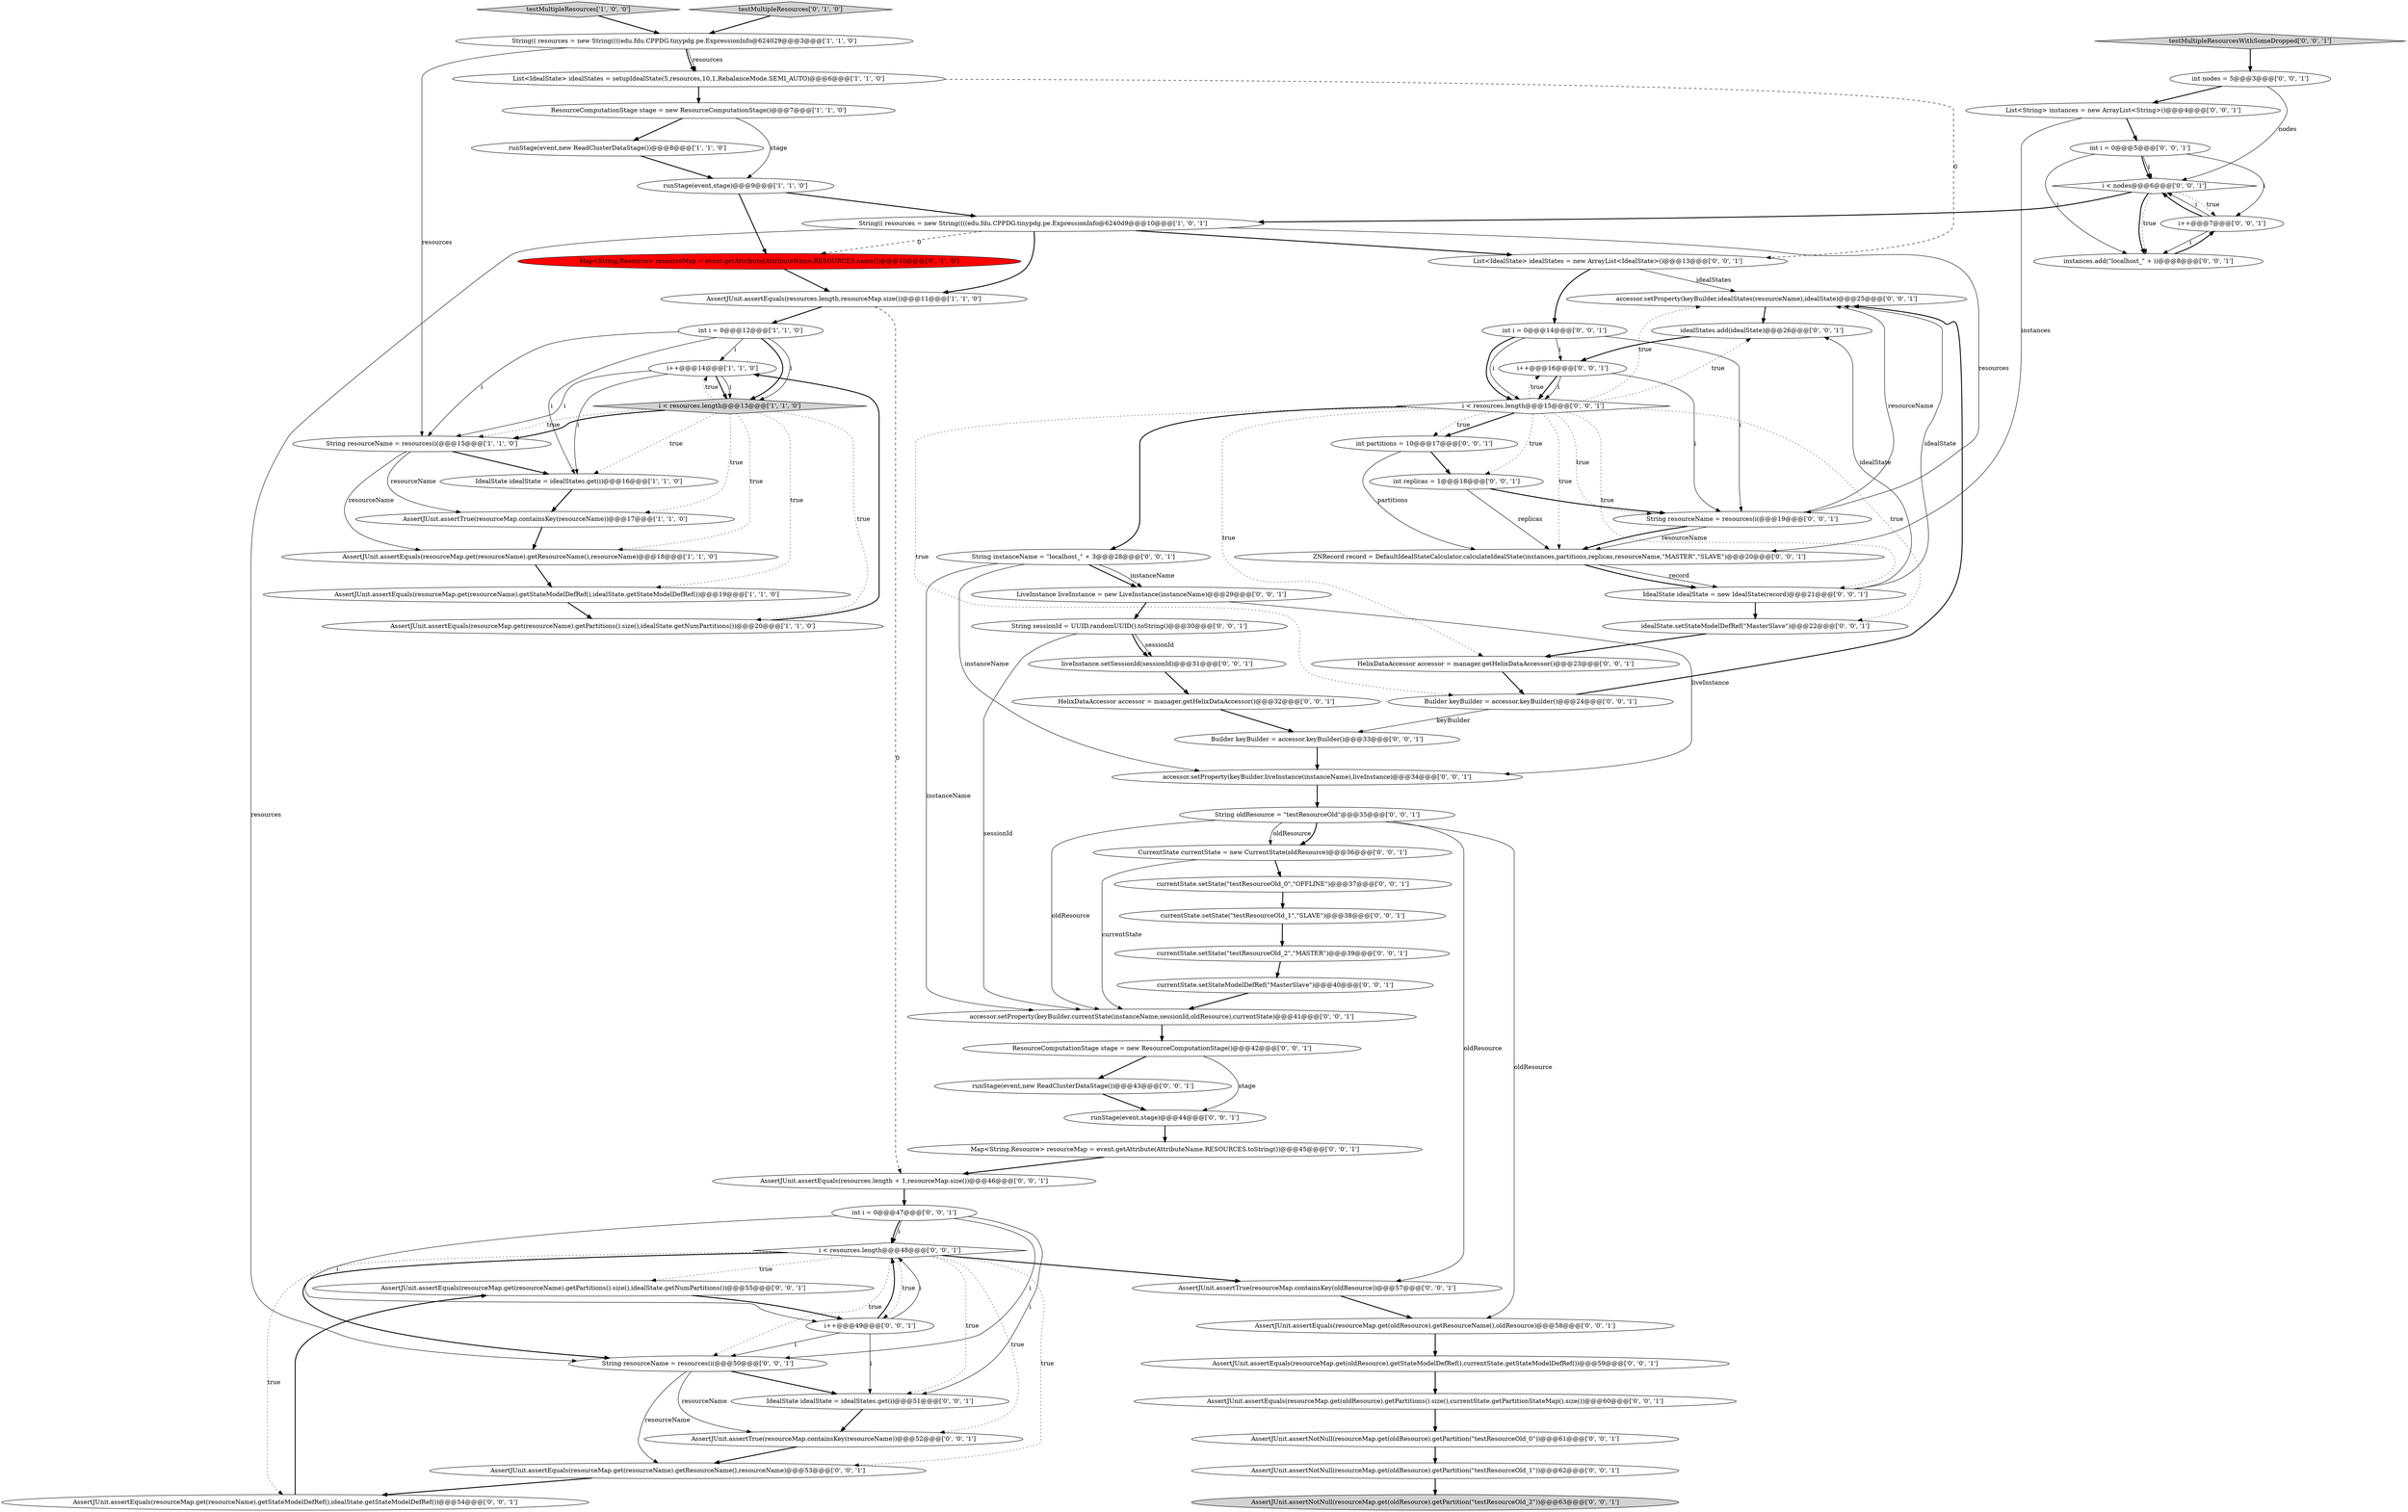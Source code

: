 digraph {
34 [style = filled, label = "currentState.setState(\"testResourceOld_0\",\"OFFLINE\")@@@37@@@['0', '0', '1']", fillcolor = white, shape = ellipse image = "AAA0AAABBB3BBB"];
20 [style = filled, label = "String oldResource = \"testResourceOld\"@@@35@@@['0', '0', '1']", fillcolor = white, shape = ellipse image = "AAA0AAABBB3BBB"];
11 [style = filled, label = "i++@@@14@@@['1', '1', '0']", fillcolor = white, shape = ellipse image = "AAA0AAABBB1BBB"];
53 [style = filled, label = "liveInstance.setSessionId(sessionId)@@@31@@@['0', '0', '1']", fillcolor = white, shape = ellipse image = "AAA0AAABBB3BBB"];
26 [style = filled, label = "AssertJUnit.assertEquals(resourceMap.get(resourceName).getPartitions().size(),idealState.getNumPartitions())@@@55@@@['0', '0', '1']", fillcolor = white, shape = ellipse image = "AAA0AAABBB3BBB"];
15 [style = filled, label = "testMultipleResources['1', '0', '0']", fillcolor = lightgray, shape = diamond image = "AAA0AAABBB1BBB"];
38 [style = filled, label = "runStage(event,new ReadClusterDataStage())@@@43@@@['0', '0', '1']", fillcolor = white, shape = ellipse image = "AAA0AAABBB3BBB"];
66 [style = filled, label = "int partitions = 10@@@17@@@['0', '0', '1']", fillcolor = white, shape = ellipse image = "AAA0AAABBB3BBB"];
9 [style = filled, label = "AssertJUnit.assertEquals(resourceMap.get(resourceName).getStateModelDefRef(),idealState.getStateModelDefRef())@@@19@@@['1', '1', '0']", fillcolor = white, shape = ellipse image = "AAA0AAABBB1BBB"];
4 [style = filled, label = "runStage(event,stage)@@@9@@@['1', '1', '0']", fillcolor = white, shape = ellipse image = "AAA0AAABBB1BBB"];
16 [style = filled, label = "AssertJUnit.assertTrue(resourceMap.containsKey(resourceName))@@@17@@@['1', '1', '0']", fillcolor = white, shape = ellipse image = "AAA0AAABBB1BBB"];
47 [style = filled, label = "List<String> instances = new ArrayList<String>()@@@4@@@['0', '0', '1']", fillcolor = white, shape = ellipse image = "AAA0AAABBB3BBB"];
50 [style = filled, label = "int i = 0@@@47@@@['0', '0', '1']", fillcolor = white, shape = ellipse image = "AAA0AAABBB3BBB"];
56 [style = filled, label = "String instanceName = \"localhost_\" + 3@@@28@@@['0', '0', '1']", fillcolor = white, shape = ellipse image = "AAA0AAABBB3BBB"];
5 [style = filled, label = "String(( resources = new String((((edu.fdu.CPPDG.tinypdg.pe.ExpressionInfo@6240d9@@@10@@@['1', '0', '1']", fillcolor = white, shape = ellipse image = "AAA0AAABBB1BBB"];
64 [style = filled, label = "int i = 0@@@5@@@['0', '0', '1']", fillcolor = white, shape = ellipse image = "AAA0AAABBB3BBB"];
2 [style = filled, label = "AssertJUnit.assertEquals(resourceMap.get(resourceName).getResourceName(),resourceName)@@@18@@@['1', '1', '0']", fillcolor = white, shape = ellipse image = "AAA0AAABBB1BBB"];
35 [style = filled, label = "ZNRecord record = DefaultIdealStateCalculator.calculateIdealState(instances,partitions,replicas,resourceName,\"MASTER\",\"SLAVE\")@@@20@@@['0', '0', '1']", fillcolor = white, shape = ellipse image = "AAA0AAABBB3BBB"];
42 [style = filled, label = "i++@@@16@@@['0', '0', '1']", fillcolor = white, shape = ellipse image = "AAA0AAABBB3BBB"];
72 [style = filled, label = "testMultipleResourcesWithSomeDropped['0', '0', '1']", fillcolor = lightgray, shape = diamond image = "AAA0AAABBB3BBB"];
60 [style = filled, label = "AssertJUnit.assertNotNull(resourceMap.get(oldResource).getPartition(\"testResourceOld_1\"))@@@62@@@['0', '0', '1']", fillcolor = white, shape = ellipse image = "AAA0AAABBB3BBB"];
28 [style = filled, label = "AssertJUnit.assertEquals(resourceMap.get(oldResource).getStateModelDefRef(),currentState.getStateModelDefRef())@@@59@@@['0', '0', '1']", fillcolor = white, shape = ellipse image = "AAA0AAABBB3BBB"];
37 [style = filled, label = "AssertJUnit.assertEquals(resourceMap.get(resourceName).getResourceName(),resourceName)@@@53@@@['0', '0', '1']", fillcolor = white, shape = ellipse image = "AAA0AAABBB3BBB"];
61 [style = filled, label = "i < resources.length@@@48@@@['0', '0', '1']", fillcolor = white, shape = diamond image = "AAA0AAABBB3BBB"];
40 [style = filled, label = "i < nodes@@@6@@@['0', '0', '1']", fillcolor = white, shape = diamond image = "AAA0AAABBB3BBB"];
14 [style = filled, label = "IdealState idealState = idealStates.get(i)@@@16@@@['1', '1', '0']", fillcolor = white, shape = ellipse image = "AAA0AAABBB1BBB"];
12 [style = filled, label = "String(( resources = new String((((edu.fdu.CPPDG.tinypdg.pe.ExpressionInfo@624029@@@3@@@['1', '1', '0']", fillcolor = white, shape = ellipse image = "AAA0AAABBB1BBB"];
36 [style = filled, label = "currentState.setStateModelDefRef(\"MasterSlave\")@@@40@@@['0', '0', '1']", fillcolor = white, shape = ellipse image = "AAA0AAABBB3BBB"];
27 [style = filled, label = "LiveInstance liveInstance = new LiveInstance(instanceName)@@@29@@@['0', '0', '1']", fillcolor = white, shape = ellipse image = "AAA0AAABBB3BBB"];
51 [style = filled, label = "Builder keyBuilder = accessor.keyBuilder()@@@24@@@['0', '0', '1']", fillcolor = white, shape = ellipse image = "AAA0AAABBB3BBB"];
30 [style = filled, label = "i++@@@7@@@['0', '0', '1']", fillcolor = white, shape = ellipse image = "AAA0AAABBB3BBB"];
48 [style = filled, label = "idealStates.add(idealState)@@@26@@@['0', '0', '1']", fillcolor = white, shape = ellipse image = "AAA0AAABBB3BBB"];
29 [style = filled, label = "AssertJUnit.assertEquals(resourceMap.get(oldResource).getPartitions().size(),currentState.getPartitionStateMap().size())@@@60@@@['0', '0', '1']", fillcolor = white, shape = ellipse image = "AAA0AAABBB3BBB"];
55 [style = filled, label = "AssertJUnit.assertEquals(resourceMap.get(resourceName).getStateModelDefRef(),idealState.getStateModelDefRef())@@@54@@@['0', '0', '1']", fillcolor = white, shape = ellipse image = "AAA0AAABBB3BBB"];
65 [style = filled, label = "CurrentState currentState = new CurrentState(oldResource)@@@36@@@['0', '0', '1']", fillcolor = white, shape = ellipse image = "AAA0AAABBB3BBB"];
49 [style = filled, label = "int nodes = 5@@@3@@@['0', '0', '1']", fillcolor = white, shape = ellipse image = "AAA0AAABBB3BBB"];
69 [style = filled, label = "IdealState idealState = new IdealState(record)@@@21@@@['0', '0', '1']", fillcolor = white, shape = ellipse image = "AAA0AAABBB3BBB"];
8 [style = filled, label = "ResourceComputationStage stage = new ResourceComputationStage()@@@7@@@['1', '1', '0']", fillcolor = white, shape = ellipse image = "AAA0AAABBB1BBB"];
17 [style = filled, label = "testMultipleResources['0', '1', '0']", fillcolor = lightgray, shape = diamond image = "AAA0AAABBB2BBB"];
41 [style = filled, label = "AssertJUnit.assertTrue(resourceMap.containsKey(resourceName))@@@52@@@['0', '0', '1']", fillcolor = white, shape = ellipse image = "AAA0AAABBB3BBB"];
62 [style = filled, label = "accessor.setProperty(keyBuilder.idealStates(resourceName),idealState)@@@25@@@['0', '0', '1']", fillcolor = white, shape = ellipse image = "AAA0AAABBB3BBB"];
70 [style = filled, label = "IdealState idealState = idealStates.get(i)@@@51@@@['0', '0', '1']", fillcolor = white, shape = ellipse image = "AAA0AAABBB3BBB"];
0 [style = filled, label = "int i = 0@@@12@@@['1', '1', '0']", fillcolor = white, shape = ellipse image = "AAA0AAABBB1BBB"];
13 [style = filled, label = "i < resources.length@@@13@@@['1', '1', '0']", fillcolor = lightgray, shape = diamond image = "AAA0AAABBB1BBB"];
32 [style = filled, label = "Builder keyBuilder = accessor.keyBuilder()@@@33@@@['0', '0', '1']", fillcolor = white, shape = ellipse image = "AAA0AAABBB3BBB"];
45 [style = filled, label = "i < resources.length@@@15@@@['0', '0', '1']", fillcolor = white, shape = diamond image = "AAA0AAABBB3BBB"];
3 [style = filled, label = "String resourceName = resources(i(@@@15@@@['1', '1', '0']", fillcolor = white, shape = ellipse image = "AAA0AAABBB1BBB"];
46 [style = filled, label = "AssertJUnit.assertNotNull(resourceMap.get(oldResource).getPartition(\"testResourceOld_0\"))@@@61@@@['0', '0', '1']", fillcolor = white, shape = ellipse image = "AAA0AAABBB3BBB"];
54 [style = filled, label = "int i = 0@@@14@@@['0', '0', '1']", fillcolor = white, shape = ellipse image = "AAA0AAABBB3BBB"];
58 [style = filled, label = "accessor.setProperty(keyBuilder.liveInstance(instanceName),liveInstance)@@@34@@@['0', '0', '1']", fillcolor = white, shape = ellipse image = "AAA0AAABBB3BBB"];
10 [style = filled, label = "List<IdealState> idealStates = setupIdealState(5,resources,10,1,RebalanceMode.SEMI_AUTO)@@@6@@@['1', '1', '0']", fillcolor = white, shape = ellipse image = "AAA0AAABBB1BBB"];
18 [style = filled, label = "Map<String,Resource> resourceMap = event.getAttribute(AttributeName.RESOURCES.name())@@@10@@@['0', '1', '0']", fillcolor = red, shape = ellipse image = "AAA1AAABBB2BBB"];
59 [style = filled, label = "accessor.setProperty(keyBuilder.currentState(instanceName,sessionId,oldResource),currentState)@@@41@@@['0', '0', '1']", fillcolor = white, shape = ellipse image = "AAA0AAABBB3BBB"];
44 [style = filled, label = "HelixDataAccessor accessor = manager.getHelixDataAccessor()@@@32@@@['0', '0', '1']", fillcolor = white, shape = ellipse image = "AAA0AAABBB3BBB"];
63 [style = filled, label = "ResourceComputationStage stage = new ResourceComputationStage()@@@42@@@['0', '0', '1']", fillcolor = white, shape = ellipse image = "AAA0AAABBB3BBB"];
6 [style = filled, label = "runStage(event,new ReadClusterDataStage())@@@8@@@['1', '1', '0']", fillcolor = white, shape = ellipse image = "AAA0AAABBB1BBB"];
7 [style = filled, label = "AssertJUnit.assertEquals(resources.length,resourceMap.size())@@@11@@@['1', '1', '0']", fillcolor = white, shape = ellipse image = "AAA0AAABBB1BBB"];
31 [style = filled, label = "runStage(event,stage)@@@44@@@['0', '0', '1']", fillcolor = white, shape = ellipse image = "AAA0AAABBB3BBB"];
33 [style = filled, label = "String sessionId = UUID.randomUUID().toString()@@@30@@@['0', '0', '1']", fillcolor = white, shape = ellipse image = "AAA0AAABBB3BBB"];
68 [style = filled, label = "instances.add(\"localhost_\" + i)@@@8@@@['0', '0', '1']", fillcolor = white, shape = ellipse image = "AAA0AAABBB3BBB"];
24 [style = filled, label = "List<IdealState> idealStates = new ArrayList<IdealState>()@@@13@@@['0', '0', '1']", fillcolor = white, shape = ellipse image = "AAA0AAABBB3BBB"];
57 [style = filled, label = "HelixDataAccessor accessor = manager.getHelixDataAccessor()@@@23@@@['0', '0', '1']", fillcolor = white, shape = ellipse image = "AAA0AAABBB3BBB"];
71 [style = filled, label = "AssertJUnit.assertTrue(resourceMap.containsKey(oldResource))@@@57@@@['0', '0', '1']", fillcolor = white, shape = ellipse image = "AAA0AAABBB3BBB"];
73 [style = filled, label = "AssertJUnit.assertNotNull(resourceMap.get(oldResource).getPartition(\"testResourceOld_2\"))@@@63@@@['0', '0', '1']", fillcolor = lightgray, shape = ellipse image = "AAA0AAABBB3BBB"];
21 [style = filled, label = "currentState.setState(\"testResourceOld_2\",\"MASTER\")@@@39@@@['0', '0', '1']", fillcolor = white, shape = ellipse image = "AAA0AAABBB3BBB"];
25 [style = filled, label = "AssertJUnit.assertEquals(resourceMap.get(oldResource).getResourceName(),oldResource)@@@58@@@['0', '0', '1']", fillcolor = white, shape = ellipse image = "AAA0AAABBB3BBB"];
39 [style = filled, label = "i++@@@49@@@['0', '0', '1']", fillcolor = white, shape = ellipse image = "AAA0AAABBB3BBB"];
1 [style = filled, label = "AssertJUnit.assertEquals(resourceMap.get(resourceName).getPartitions().size(),idealState.getNumPartitions())@@@20@@@['1', '1', '0']", fillcolor = white, shape = ellipse image = "AAA0AAABBB1BBB"];
43 [style = filled, label = "String resourceName = resources(i(@@@19@@@['0', '0', '1']", fillcolor = white, shape = ellipse image = "AAA0AAABBB3BBB"];
52 [style = filled, label = "currentState.setState(\"testResourceOld_1\",\"SLAVE\")@@@38@@@['0', '0', '1']", fillcolor = white, shape = ellipse image = "AAA0AAABBB3BBB"];
74 [style = filled, label = "String resourceName = resources(i(@@@50@@@['0', '0', '1']", fillcolor = white, shape = ellipse image = "AAA0AAABBB3BBB"];
22 [style = filled, label = "int replicas = 1@@@18@@@['0', '0', '1']", fillcolor = white, shape = ellipse image = "AAA0AAABBB3BBB"];
23 [style = filled, label = "idealState.setStateModelDefRef(\"MasterSlave\")@@@22@@@['0', '0', '1']", fillcolor = white, shape = ellipse image = "AAA0AAABBB3BBB"];
19 [style = filled, label = "Map<String,Resource> resourceMap = event.getAttribute(AttributeName.RESOURCES.toString())@@@45@@@['0', '0', '1']", fillcolor = white, shape = ellipse image = "AAA0AAABBB3BBB"];
67 [style = filled, label = "AssertJUnit.assertEquals(resources.length + 1,resourceMap.size())@@@46@@@['0', '0', '1']", fillcolor = white, shape = ellipse image = "AAA0AAABBB3BBB"];
36->59 [style = bold, label=""];
43->35 [style = solid, label="resourceName"];
71->25 [style = bold, label=""];
27->58 [style = solid, label="liveInstance"];
0->13 [style = bold, label=""];
61->37 [style = dotted, label="true"];
42->45 [style = bold, label=""];
45->57 [style = dotted, label="true"];
54->43 [style = solid, label="i"];
39->70 [style = solid, label="i"];
42->45 [style = solid, label="i"];
56->27 [style = bold, label=""];
5->43 [style = solid, label="resources"];
39->61 [style = bold, label=""];
61->74 [style = dotted, label="true"];
53->44 [style = bold, label=""];
61->39 [style = dotted, label="true"];
74->41 [style = solid, label="resourceName"];
8->6 [style = bold, label=""];
38->31 [style = bold, label=""];
37->55 [style = bold, label=""];
61->70 [style = dotted, label="true"];
65->59 [style = solid, label="currentState"];
23->57 [style = bold, label=""];
20->65 [style = solid, label="oldResource"];
45->22 [style = dotted, label="true"];
12->10 [style = bold, label=""];
45->66 [style = bold, label=""];
21->36 [style = bold, label=""];
10->8 [style = bold, label=""];
58->20 [style = bold, label=""];
43->35 [style = bold, label=""];
56->58 [style = solid, label="instanceName"];
74->70 [style = bold, label=""];
29->46 [style = bold, label=""];
11->13 [style = bold, label=""];
22->35 [style = solid, label="replicas"];
45->42 [style = dotted, label="true"];
30->40 [style = bold, label=""];
27->33 [style = bold, label=""];
63->38 [style = bold, label=""];
52->21 [style = bold, label=""];
45->43 [style = dotted, label="true"];
10->24 [style = dashed, label="0"];
64->40 [style = bold, label=""];
13->9 [style = dotted, label="true"];
14->16 [style = bold, label=""];
61->74 [style = bold, label=""];
47->64 [style = bold, label=""];
39->74 [style = solid, label="i"];
25->28 [style = bold, label=""];
45->23 [style = dotted, label="true"];
13->3 [style = dotted, label="true"];
33->53 [style = solid, label="sessionId"];
57->51 [style = bold, label=""];
34->52 [style = bold, label=""];
22->43 [style = bold, label=""];
41->37 [style = bold, label=""];
40->30 [style = dotted, label="true"];
11->3 [style = solid, label="i"];
61->71 [style = bold, label=""];
7->0 [style = bold, label=""];
4->18 [style = bold, label=""];
55->26 [style = bold, label=""];
2->9 [style = bold, label=""];
33->59 [style = solid, label="sessionId"];
1->11 [style = bold, label=""];
46->60 [style = bold, label=""];
50->74 [style = solid, label="i"];
6->4 [style = bold, label=""];
61->41 [style = dotted, label="true"];
63->31 [style = solid, label="stage"];
43->62 [style = solid, label="resourceName"];
45->48 [style = dotted, label="true"];
64->40 [style = solid, label="i"];
40->5 [style = bold, label=""];
56->59 [style = solid, label="instanceName"];
44->32 [style = bold, label=""];
32->58 [style = bold, label=""];
69->23 [style = bold, label=""];
59->63 [style = bold, label=""];
3->2 [style = solid, label="resourceName"];
45->56 [style = bold, label=""];
5->7 [style = bold, label=""];
62->48 [style = bold, label=""];
15->12 [style = bold, label=""];
9->1 [style = bold, label=""];
18->7 [style = bold, label=""];
35->69 [style = solid, label="record"];
50->39 [style = solid, label="i"];
19->67 [style = bold, label=""];
28->29 [style = bold, label=""];
40->68 [style = dotted, label="true"];
30->40 [style = solid, label="i"];
5->74 [style = solid, label="resources"];
13->16 [style = dotted, label="true"];
11->13 [style = solid, label="i"];
51->62 [style = bold, label=""];
30->68 [style = solid, label="i"];
51->32 [style = solid, label="keyBuilder"];
12->3 [style = solid, label="resources"];
68->30 [style = bold, label=""];
8->4 [style = solid, label="stage"];
20->71 [style = solid, label="oldResource"];
12->10 [style = solid, label="resources"];
69->48 [style = solid, label="idealState"];
13->2 [style = dotted, label="true"];
7->67 [style = dashed, label="0"];
17->12 [style = bold, label=""];
54->45 [style = solid, label="i"];
45->69 [style = dotted, label="true"];
45->51 [style = dotted, label="true"];
61->55 [style = dotted, label="true"];
69->62 [style = solid, label="idealState"];
5->24 [style = bold, label=""];
64->68 [style = solid, label="i"];
20->65 [style = bold, label=""];
0->3 [style = solid, label="i"];
11->14 [style = solid, label="i"];
40->68 [style = bold, label=""];
13->11 [style = dotted, label="true"];
49->40 [style = solid, label="nodes"];
61->26 [style = dotted, label="true"];
50->61 [style = bold, label=""];
13->14 [style = dotted, label="true"];
4->5 [style = bold, label=""];
66->22 [style = bold, label=""];
31->19 [style = bold, label=""];
50->70 [style = solid, label="i"];
54->45 [style = bold, label=""];
50->61 [style = solid, label="i"];
72->49 [style = bold, label=""];
24->62 [style = solid, label="idealStates"];
0->13 [style = solid, label="i"];
65->34 [style = bold, label=""];
3->14 [style = bold, label=""];
20->25 [style = solid, label="oldResource"];
39->61 [style = solid, label="i"];
20->59 [style = solid, label="oldResource"];
74->37 [style = solid, label="resourceName"];
16->2 [style = bold, label=""];
45->62 [style = dotted, label="true"];
48->42 [style = bold, label=""];
5->18 [style = dashed, label="0"];
33->53 [style = bold, label=""];
26->39 [style = bold, label=""];
24->54 [style = bold, label=""];
49->47 [style = bold, label=""];
13->1 [style = dotted, label="true"];
0->14 [style = solid, label="i"];
67->50 [style = bold, label=""];
70->41 [style = bold, label=""];
56->27 [style = solid, label="instanceName"];
13->3 [style = bold, label=""];
47->35 [style = solid, label="instances"];
64->30 [style = solid, label="i"];
60->73 [style = bold, label=""];
0->11 [style = solid, label="i"];
3->16 [style = solid, label="resourceName"];
45->35 [style = dotted, label="true"];
45->66 [style = dotted, label="true"];
35->69 [style = bold, label=""];
54->42 [style = solid, label="i"];
42->43 [style = solid, label="i"];
66->35 [style = solid, label="partitions"];
}
